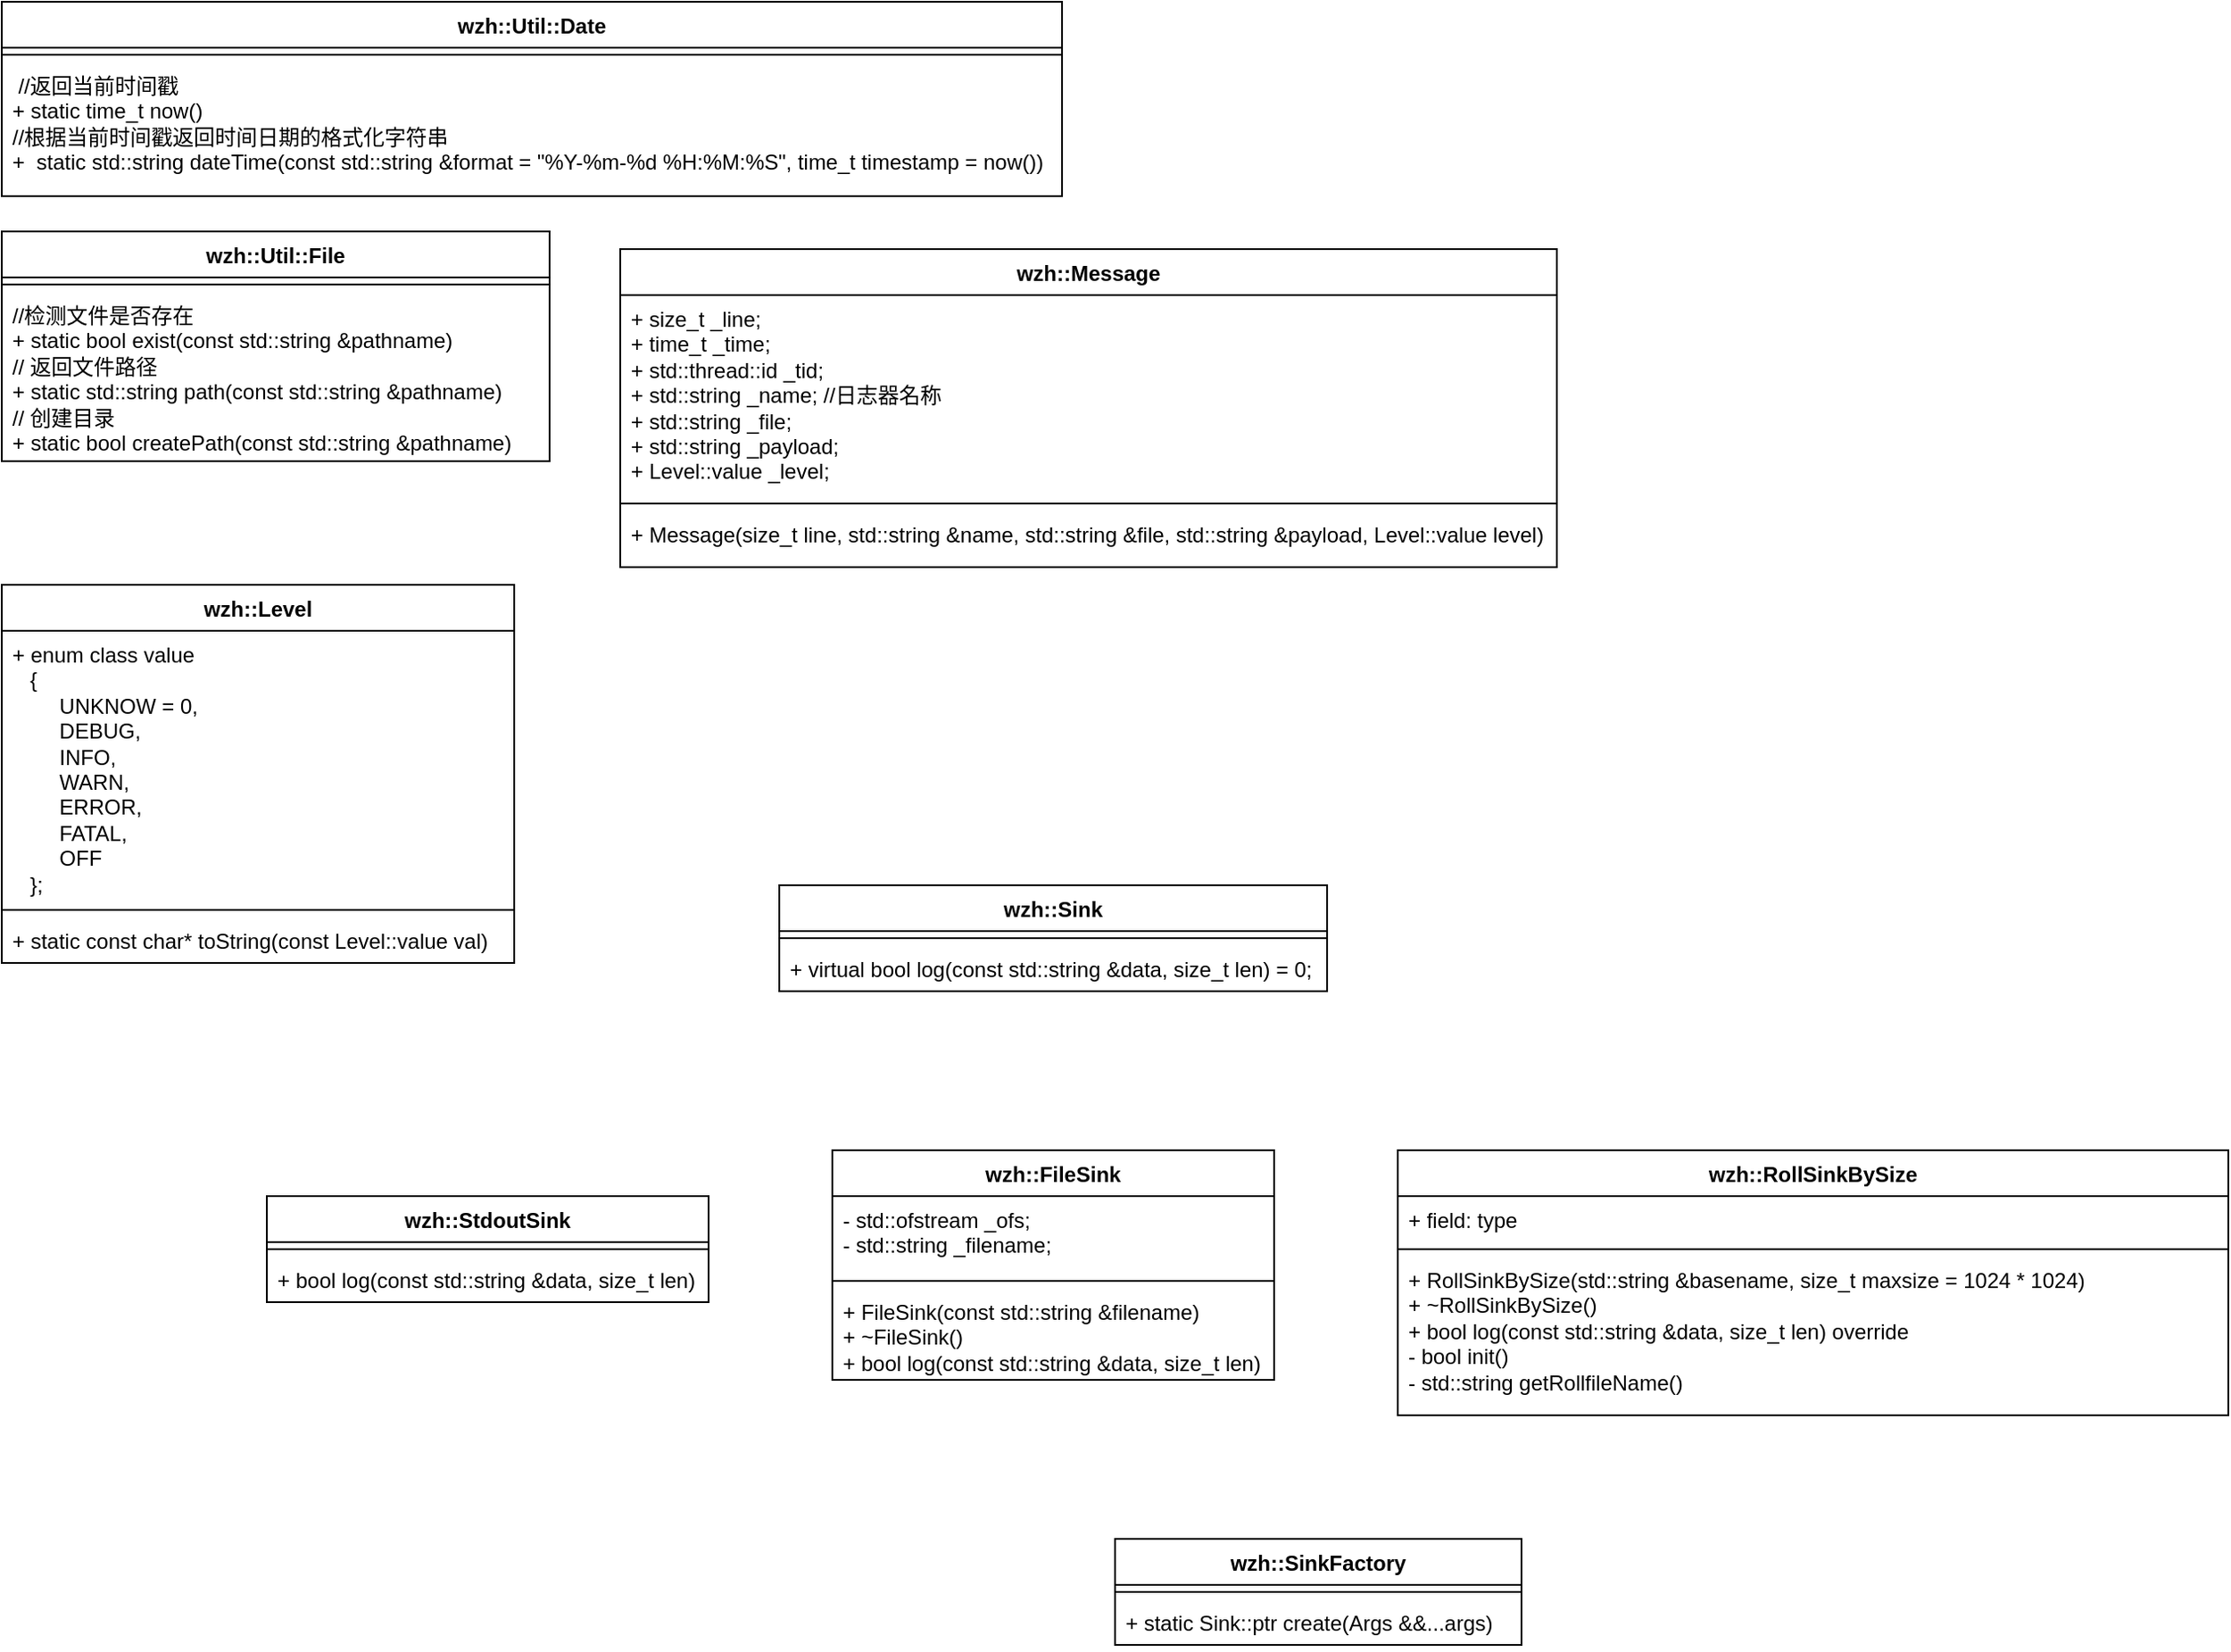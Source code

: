 <mxfile version="27.1.6">
  <diagram name="Page-1" id="0783ab3e-0a74-02c8-0abd-f7b4e66b4bec">
    <mxGraphModel dx="1833" dy="1644" grid="1" gridSize="10" guides="1" tooltips="1" connect="1" arrows="1" fold="1" page="1" pageScale="1" pageWidth="850" pageHeight="1100" background="none" math="0" shadow="0">
      <root>
        <mxCell id="0" />
        <mxCell id="1" parent="0" />
        <mxCell id="A5cPuoOQGIZ8REnbMsVx-27" value="wzh::Util::Date" style="swimlane;fontStyle=1;align=center;verticalAlign=top;childLayout=stackLayout;horizontal=1;startSize=26;horizontalStack=0;resizeParent=1;resizeParentMax=0;resizeLast=0;collapsible=1;marginBottom=0;whiteSpace=wrap;html=1;" vertex="1" parent="1">
          <mxGeometry x="-140" y="-20" width="600" height="110" as="geometry" />
        </mxCell>
        <mxCell id="A5cPuoOQGIZ8REnbMsVx-29" value="" style="line;strokeWidth=1;fillColor=none;align=left;verticalAlign=middle;spacingTop=-1;spacingLeft=3;spacingRight=3;rotatable=0;labelPosition=right;points=[];portConstraint=eastwest;strokeColor=inherit;" vertex="1" parent="A5cPuoOQGIZ8REnbMsVx-27">
          <mxGeometry y="26" width="600" height="8" as="geometry" />
        </mxCell>
        <mxCell id="A5cPuoOQGIZ8REnbMsVx-30" value="&lt;div&gt;&amp;nbsp;//返回当前时间戳&lt;/div&gt;&lt;div&gt;+&amp;nbsp;static time_t now()&lt;/div&gt;&lt;div&gt;//根据当前时间戳返回时间日期的格式化字符串&lt;/div&gt;&lt;div&gt;+&amp;nbsp;&amp;nbsp;static std::string dateTime(const std::string &amp;amp;format = &quot;%Y-%m-%d %H:%M:%S&quot;, time_t timestamp = now())&lt;/div&gt;" style="text;align=left;verticalAlign=top;spacingLeft=4;spacingRight=4;overflow=hidden;rotatable=0;points=[[0,0.5],[1,0.5]];portConstraint=eastwest;whiteSpace=wrap;html=1;" vertex="1" parent="A5cPuoOQGIZ8REnbMsVx-27">
          <mxGeometry y="34" width="600" height="76" as="geometry" />
        </mxCell>
        <mxCell id="A5cPuoOQGIZ8REnbMsVx-39" value="wzh::Util::File" style="swimlane;fontStyle=1;align=center;verticalAlign=top;childLayout=stackLayout;horizontal=1;startSize=26;horizontalStack=0;resizeParent=1;resizeParentMax=0;resizeLast=0;collapsible=1;marginBottom=0;whiteSpace=wrap;html=1;" vertex="1" parent="1">
          <mxGeometry x="-140" y="110" width="310" height="130" as="geometry" />
        </mxCell>
        <mxCell id="A5cPuoOQGIZ8REnbMsVx-41" value="" style="line;strokeWidth=1;fillColor=none;align=left;verticalAlign=middle;spacingTop=-1;spacingLeft=3;spacingRight=3;rotatable=0;labelPosition=right;points=[];portConstraint=eastwest;strokeColor=inherit;" vertex="1" parent="A5cPuoOQGIZ8REnbMsVx-39">
          <mxGeometry y="26" width="310" height="8" as="geometry" />
        </mxCell>
        <mxCell id="A5cPuoOQGIZ8REnbMsVx-42" value="//检测文件是否存在&lt;div&gt;+&amp;nbsp;static bool exist(const std::string &amp;amp;pathname)&lt;/div&gt;&lt;div&gt;// 返回文件路径&lt;/div&gt;&lt;div&gt;+&amp;nbsp;static std::string path(const std::string &amp;amp;pathname)&lt;/div&gt;&lt;div&gt;// 创建目录&amp;nbsp;&lt;/div&gt;&lt;div&gt;+&amp;nbsp;static bool createPath(const std::string &amp;amp;pathname)&lt;/div&gt;" style="text;strokeColor=none;fillColor=none;align=left;verticalAlign=top;spacingLeft=4;spacingRight=4;overflow=hidden;rotatable=0;points=[[0,0.5],[1,0.5]];portConstraint=eastwest;whiteSpace=wrap;html=1;" vertex="1" parent="A5cPuoOQGIZ8REnbMsVx-39">
          <mxGeometry y="34" width="310" height="96" as="geometry" />
        </mxCell>
        <mxCell id="A5cPuoOQGIZ8REnbMsVx-43" value="wzh::Message" style="swimlane;fontStyle=1;align=center;verticalAlign=top;childLayout=stackLayout;horizontal=1;startSize=26;horizontalStack=0;resizeParent=1;resizeParentMax=0;resizeLast=0;collapsible=1;marginBottom=0;whiteSpace=wrap;html=1;" vertex="1" parent="1">
          <mxGeometry x="210" y="120" width="530" height="180" as="geometry" />
        </mxCell>
        <mxCell id="A5cPuoOQGIZ8REnbMsVx-44" value="&lt;div&gt;+ size_t _line;&lt;/div&gt;&lt;div&gt;+ time_t _time;&lt;/div&gt;&lt;div&gt;+ std::thread::id _tid;&lt;/div&gt;&lt;div&gt;+ std::string _name; //日志器名称&lt;/div&gt;&lt;div&gt;+ std::string _file;&lt;/div&gt;&lt;div&gt;+ std::string _payload;&lt;/div&gt;&lt;div&gt;+ Level::value _level;&lt;/div&gt;" style="text;strokeColor=none;fillColor=none;align=left;verticalAlign=top;spacingLeft=4;spacingRight=4;overflow=hidden;rotatable=0;points=[[0,0.5],[1,0.5]];portConstraint=eastwest;whiteSpace=wrap;html=1;" vertex="1" parent="A5cPuoOQGIZ8REnbMsVx-43">
          <mxGeometry y="26" width="530" height="114" as="geometry" />
        </mxCell>
        <mxCell id="A5cPuoOQGIZ8REnbMsVx-45" value="" style="line;strokeWidth=1;fillColor=none;align=left;verticalAlign=middle;spacingTop=-1;spacingLeft=3;spacingRight=3;rotatable=0;labelPosition=right;points=[];portConstraint=eastwest;strokeColor=inherit;" vertex="1" parent="A5cPuoOQGIZ8REnbMsVx-43">
          <mxGeometry y="140" width="530" height="8" as="geometry" />
        </mxCell>
        <mxCell id="A5cPuoOQGIZ8REnbMsVx-46" value="+&amp;nbsp;&lt;span style=&quot;background-color: transparent;&quot;&gt;Message(size_t line, std::string &amp;amp;name, std::string &amp;amp;file,&amp;nbsp;&lt;/span&gt;&lt;span style=&quot;background-color: transparent; color: light-dark(rgb(0, 0, 0), rgb(255, 255, 255));&quot;&gt;std::string &amp;amp;payload, Level::value level)&lt;/span&gt;" style="text;strokeColor=none;fillColor=none;align=left;verticalAlign=top;spacingLeft=4;spacingRight=4;overflow=hidden;rotatable=0;points=[[0,0.5],[1,0.5]];portConstraint=eastwest;whiteSpace=wrap;html=1;" vertex="1" parent="A5cPuoOQGIZ8REnbMsVx-43">
          <mxGeometry y="148" width="530" height="32" as="geometry" />
        </mxCell>
        <mxCell id="A5cPuoOQGIZ8REnbMsVx-47" value="wzh::Level" style="swimlane;fontStyle=1;align=center;verticalAlign=top;childLayout=stackLayout;horizontal=1;startSize=26;horizontalStack=0;resizeParent=1;resizeParentMax=0;resizeLast=0;collapsible=1;marginBottom=0;whiteSpace=wrap;html=1;" vertex="1" parent="1">
          <mxGeometry x="-140" y="310" width="290" height="214" as="geometry" />
        </mxCell>
        <mxCell id="A5cPuoOQGIZ8REnbMsVx-48" value="+&amp;nbsp;&lt;span style=&quot;background-color: transparent;&quot;&gt;enum class value&lt;/span&gt;&lt;div&gt;&amp;nbsp; &amp;nbsp;{&lt;/div&gt;&lt;div&gt;&amp;nbsp; &amp;nbsp; &amp;nbsp; &amp;nbsp; UNKNOW = 0,&lt;/div&gt;&lt;div&gt;&amp;nbsp; &amp;nbsp; &amp;nbsp; &amp;nbsp; DEBUG,&lt;/div&gt;&lt;div&gt;&amp;nbsp; &amp;nbsp; &amp;nbsp; &amp;nbsp; INFO,&lt;/div&gt;&lt;div&gt;&amp;nbsp; &amp;nbsp; &amp;nbsp; &amp;nbsp; WARN,&lt;/div&gt;&lt;div&gt;&amp;nbsp; &amp;nbsp; &amp;nbsp; &amp;nbsp; ERROR,&lt;/div&gt;&lt;div&gt;&amp;nbsp; &amp;nbsp; &amp;nbsp; &amp;nbsp; FATAL,&lt;/div&gt;&lt;div&gt;&amp;nbsp; &amp;nbsp; &amp;nbsp; &amp;nbsp; OFF&lt;/div&gt;&lt;div&gt;&amp;nbsp; &amp;nbsp;};&lt;/div&gt;" style="text;strokeColor=none;fillColor=none;align=left;verticalAlign=top;spacingLeft=4;spacingRight=4;overflow=hidden;rotatable=0;points=[[0,0.5],[1,0.5]];portConstraint=eastwest;whiteSpace=wrap;html=1;" vertex="1" parent="A5cPuoOQGIZ8REnbMsVx-47">
          <mxGeometry y="26" width="290" height="154" as="geometry" />
        </mxCell>
        <mxCell id="A5cPuoOQGIZ8REnbMsVx-49" value="" style="line;strokeWidth=1;fillColor=none;align=left;verticalAlign=middle;spacingTop=-1;spacingLeft=3;spacingRight=3;rotatable=0;labelPosition=right;points=[];portConstraint=eastwest;strokeColor=inherit;" vertex="1" parent="A5cPuoOQGIZ8REnbMsVx-47">
          <mxGeometry y="180" width="290" height="8" as="geometry" />
        </mxCell>
        <mxCell id="A5cPuoOQGIZ8REnbMsVx-50" value="+&amp;nbsp;static const char* toString(const Level::value val)" style="text;strokeColor=none;fillColor=none;align=left;verticalAlign=top;spacingLeft=4;spacingRight=4;overflow=hidden;rotatable=0;points=[[0,0.5],[1,0.5]];portConstraint=eastwest;whiteSpace=wrap;html=1;" vertex="1" parent="A5cPuoOQGIZ8REnbMsVx-47">
          <mxGeometry y="188" width="290" height="26" as="geometry" />
        </mxCell>
        <mxCell id="A5cPuoOQGIZ8REnbMsVx-51" value="wzh::Sink" style="swimlane;fontStyle=1;align=center;verticalAlign=top;childLayout=stackLayout;horizontal=1;startSize=26;horizontalStack=0;resizeParent=1;resizeParentMax=0;resizeLast=0;collapsible=1;marginBottom=0;whiteSpace=wrap;html=1;" vertex="1" parent="1">
          <mxGeometry x="300" y="480" width="310" height="60" as="geometry" />
        </mxCell>
        <mxCell id="A5cPuoOQGIZ8REnbMsVx-53" value="" style="line;strokeWidth=1;fillColor=none;align=left;verticalAlign=middle;spacingTop=-1;spacingLeft=3;spacingRight=3;rotatable=0;labelPosition=right;points=[];portConstraint=eastwest;strokeColor=inherit;" vertex="1" parent="A5cPuoOQGIZ8REnbMsVx-51">
          <mxGeometry y="26" width="310" height="8" as="geometry" />
        </mxCell>
        <mxCell id="A5cPuoOQGIZ8REnbMsVx-54" value="+&amp;nbsp;virtual bool log(const std::string &amp;amp;data, size_t len) = 0;" style="text;strokeColor=none;fillColor=none;align=left;verticalAlign=top;spacingLeft=4;spacingRight=4;overflow=hidden;rotatable=0;points=[[0,0.5],[1,0.5]];portConstraint=eastwest;whiteSpace=wrap;html=1;" vertex="1" parent="A5cPuoOQGIZ8REnbMsVx-51">
          <mxGeometry y="34" width="310" height="26" as="geometry" />
        </mxCell>
        <mxCell id="A5cPuoOQGIZ8REnbMsVx-55" value="wzh::StdoutSink" style="swimlane;fontStyle=1;align=center;verticalAlign=top;childLayout=stackLayout;horizontal=1;startSize=26;horizontalStack=0;resizeParent=1;resizeParentMax=0;resizeLast=0;collapsible=1;marginBottom=0;whiteSpace=wrap;html=1;" vertex="1" parent="1">
          <mxGeometry x="10" y="656" width="250" height="60" as="geometry" />
        </mxCell>
        <mxCell id="A5cPuoOQGIZ8REnbMsVx-57" value="" style="line;strokeWidth=1;fillColor=none;align=left;verticalAlign=middle;spacingTop=-1;spacingLeft=3;spacingRight=3;rotatable=0;labelPosition=right;points=[];portConstraint=eastwest;strokeColor=inherit;" vertex="1" parent="A5cPuoOQGIZ8REnbMsVx-55">
          <mxGeometry y="26" width="250" height="8" as="geometry" />
        </mxCell>
        <mxCell id="A5cPuoOQGIZ8REnbMsVx-58" value="+&amp;nbsp;bool log(const std::string &amp;amp;data, size_t len)" style="text;strokeColor=none;fillColor=none;align=left;verticalAlign=top;spacingLeft=4;spacingRight=4;overflow=hidden;rotatable=0;points=[[0,0.5],[1,0.5]];portConstraint=eastwest;whiteSpace=wrap;html=1;" vertex="1" parent="A5cPuoOQGIZ8REnbMsVx-55">
          <mxGeometry y="34" width="250" height="26" as="geometry" />
        </mxCell>
        <mxCell id="A5cPuoOQGIZ8REnbMsVx-59" value="wzh::FileSink" style="swimlane;fontStyle=1;align=center;verticalAlign=top;childLayout=stackLayout;horizontal=1;startSize=26;horizontalStack=0;resizeParent=1;resizeParentMax=0;resizeLast=0;collapsible=1;marginBottom=0;whiteSpace=wrap;html=1;" vertex="1" parent="1">
          <mxGeometry x="330" y="630" width="250" height="130" as="geometry" />
        </mxCell>
        <mxCell id="A5cPuoOQGIZ8REnbMsVx-60" value="-&amp;nbsp;std::ofstream _ofs;&lt;div&gt;-&amp;nbsp;std::string _filename;&lt;/div&gt;" style="text;strokeColor=none;fillColor=none;align=left;verticalAlign=top;spacingLeft=4;spacingRight=4;overflow=hidden;rotatable=0;points=[[0,0.5],[1,0.5]];portConstraint=eastwest;whiteSpace=wrap;html=1;" vertex="1" parent="A5cPuoOQGIZ8REnbMsVx-59">
          <mxGeometry y="26" width="250" height="44" as="geometry" />
        </mxCell>
        <mxCell id="A5cPuoOQGIZ8REnbMsVx-61" value="" style="line;strokeWidth=1;fillColor=none;align=left;verticalAlign=middle;spacingTop=-1;spacingLeft=3;spacingRight=3;rotatable=0;labelPosition=right;points=[];portConstraint=eastwest;strokeColor=inherit;" vertex="1" parent="A5cPuoOQGIZ8REnbMsVx-59">
          <mxGeometry y="70" width="250" height="8" as="geometry" />
        </mxCell>
        <mxCell id="A5cPuoOQGIZ8REnbMsVx-62" value="&lt;div&gt;+&amp;nbsp;FileSink(const std::string &amp;amp;filename)&lt;/div&gt;&lt;div&gt;+&amp;nbsp;~FileSink()&amp;nbsp;&lt;/div&gt;+&amp;nbsp;bool log(const std::string &amp;amp;data, size_t len)" style="text;strokeColor=none;fillColor=none;align=left;verticalAlign=top;spacingLeft=4;spacingRight=4;overflow=hidden;rotatable=0;points=[[0,0.5],[1,0.5]];portConstraint=eastwest;whiteSpace=wrap;html=1;" vertex="1" parent="A5cPuoOQGIZ8REnbMsVx-59">
          <mxGeometry y="78" width="250" height="52" as="geometry" />
        </mxCell>
        <mxCell id="A5cPuoOQGIZ8REnbMsVx-63" value="wzh::RollSinkBySize" style="swimlane;fontStyle=1;align=center;verticalAlign=top;childLayout=stackLayout;horizontal=1;startSize=26;horizontalStack=0;resizeParent=1;resizeParentMax=0;resizeLast=0;collapsible=1;marginBottom=0;whiteSpace=wrap;html=1;" vertex="1" parent="1">
          <mxGeometry x="650" y="630" width="470" height="150" as="geometry" />
        </mxCell>
        <mxCell id="A5cPuoOQGIZ8REnbMsVx-64" value="+ field: type" style="text;strokeColor=none;fillColor=none;align=left;verticalAlign=top;spacingLeft=4;spacingRight=4;overflow=hidden;rotatable=0;points=[[0,0.5],[1,0.5]];portConstraint=eastwest;whiteSpace=wrap;html=1;" vertex="1" parent="A5cPuoOQGIZ8REnbMsVx-63">
          <mxGeometry y="26" width="470" height="26" as="geometry" />
        </mxCell>
        <mxCell id="A5cPuoOQGIZ8REnbMsVx-65" value="" style="line;strokeWidth=1;fillColor=none;align=left;verticalAlign=middle;spacingTop=-1;spacingLeft=3;spacingRight=3;rotatable=0;labelPosition=right;points=[];portConstraint=eastwest;strokeColor=inherit;" vertex="1" parent="A5cPuoOQGIZ8REnbMsVx-63">
          <mxGeometry y="52" width="470" height="8" as="geometry" />
        </mxCell>
        <mxCell id="A5cPuoOQGIZ8REnbMsVx-66" value="+&amp;nbsp;RollSinkBySize(std::string &amp;amp;basename, size_t maxsize = 1024 * 1024)&lt;div&gt;+&amp;nbsp;~RollSinkBySize()&lt;/div&gt;&lt;div&gt;+&amp;nbsp;bool log(const std::string &amp;amp;data, size_t len) override&lt;/div&gt;&lt;div&gt;-&amp;nbsp;bool init()&lt;/div&gt;&lt;div&gt;-&amp;nbsp;std::string getRollfileName()&lt;/div&gt;&lt;div&gt;&lt;br&gt;&lt;/div&gt;" style="text;strokeColor=none;fillColor=none;align=left;verticalAlign=top;spacingLeft=4;spacingRight=4;overflow=hidden;rotatable=0;points=[[0,0.5],[1,0.5]];portConstraint=eastwest;whiteSpace=wrap;html=1;" vertex="1" parent="A5cPuoOQGIZ8REnbMsVx-63">
          <mxGeometry y="60" width="470" height="90" as="geometry" />
        </mxCell>
        <mxCell id="A5cPuoOQGIZ8REnbMsVx-71" value="wzh::SinkFactory" style="swimlane;fontStyle=1;align=center;verticalAlign=top;childLayout=stackLayout;horizontal=1;startSize=26;horizontalStack=0;resizeParent=1;resizeParentMax=0;resizeLast=0;collapsible=1;marginBottom=0;whiteSpace=wrap;html=1;" vertex="1" parent="1">
          <mxGeometry x="490" y="850" width="230" height="60" as="geometry" />
        </mxCell>
        <mxCell id="A5cPuoOQGIZ8REnbMsVx-73" value="" style="line;strokeWidth=1;fillColor=none;align=left;verticalAlign=middle;spacingTop=-1;spacingLeft=3;spacingRight=3;rotatable=0;labelPosition=right;points=[];portConstraint=eastwest;strokeColor=inherit;" vertex="1" parent="A5cPuoOQGIZ8REnbMsVx-71">
          <mxGeometry y="26" width="230" height="8" as="geometry" />
        </mxCell>
        <mxCell id="A5cPuoOQGIZ8REnbMsVx-74" value="+&amp;nbsp;static Sink::ptr create(Args &amp;amp;&amp;amp;...args)" style="text;strokeColor=none;fillColor=none;align=left;verticalAlign=top;spacingLeft=4;spacingRight=4;overflow=hidden;rotatable=0;points=[[0,0.5],[1,0.5]];portConstraint=eastwest;whiteSpace=wrap;html=1;" vertex="1" parent="A5cPuoOQGIZ8REnbMsVx-71">
          <mxGeometry y="34" width="230" height="26" as="geometry" />
        </mxCell>
      </root>
    </mxGraphModel>
  </diagram>
</mxfile>
